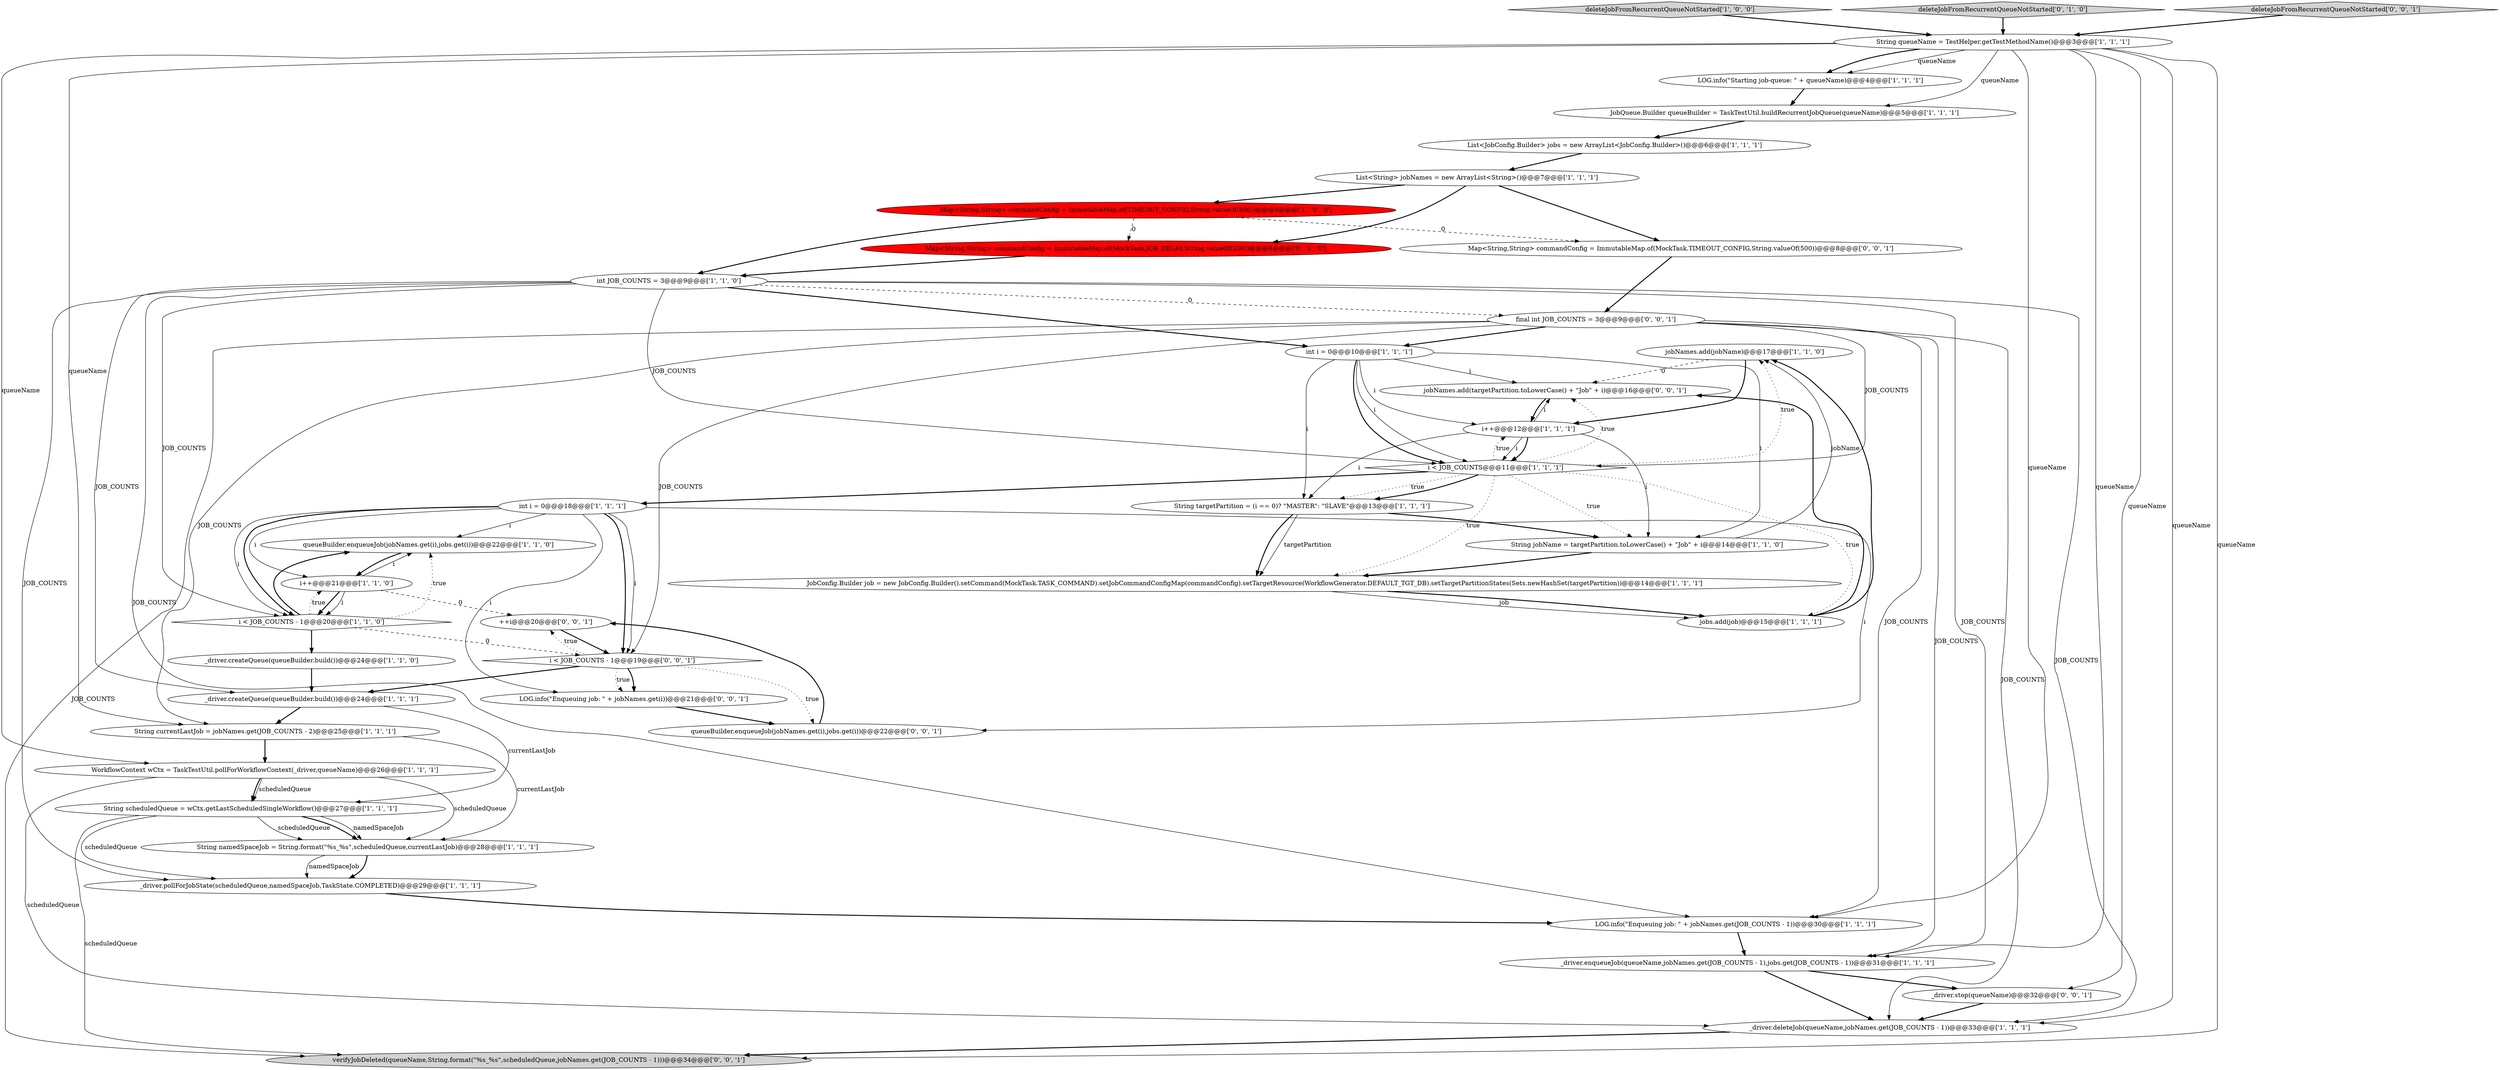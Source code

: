 digraph {
2 [style = filled, label = "jobNames.add(jobName)@@@17@@@['1', '1', '0']", fillcolor = white, shape = ellipse image = "AAA0AAABBB1BBB"];
11 [style = filled, label = "String queueName = TestHelper.getTestMethodName()@@@3@@@['1', '1', '1']", fillcolor = white, shape = ellipse image = "AAA0AAABBB1BBB"];
13 [style = filled, label = "String namedSpaceJob = String.format(\"%s_%s\",scheduledQueue,currentLastJob)@@@28@@@['1', '1', '1']", fillcolor = white, shape = ellipse image = "AAA0AAABBB1BBB"];
36 [style = filled, label = "jobNames.add(targetPartition.toLowerCase() + \"Job\" + i)@@@16@@@['0', '0', '1']", fillcolor = white, shape = ellipse image = "AAA0AAABBB3BBB"];
14 [style = filled, label = "LOG.info(\"Starting job-queue: \" + queueName)@@@4@@@['1', '1', '1']", fillcolor = white, shape = ellipse image = "AAA0AAABBB1BBB"];
37 [style = filled, label = "Map<String,String> commandConfig = ImmutableMap.of(MockTask.TIMEOUT_CONFIG,String.valueOf(500))@@@8@@@['0', '0', '1']", fillcolor = white, shape = ellipse image = "AAA0AAABBB3BBB"];
17 [style = filled, label = "Map<String,String> commandConfig = ImmutableMap.of(TIMEOUT_CONFIG,String.valueOf(500))@@@8@@@['1', '0', '0']", fillcolor = red, shape = ellipse image = "AAA1AAABBB1BBB"];
7 [style = filled, label = "i < JOB_COUNTS@@@11@@@['1', '1', '1']", fillcolor = white, shape = diamond image = "AAA0AAABBB1BBB"];
12 [style = filled, label = "String targetPartition = (i == 0)? \"MASTER\": \"SLAVE\"@@@13@@@['1', '1', '1']", fillcolor = white, shape = ellipse image = "AAA0AAABBB1BBB"];
8 [style = filled, label = "int i = 0@@@10@@@['1', '1', '1']", fillcolor = white, shape = ellipse image = "AAA0AAABBB1BBB"];
6 [style = filled, label = "queueBuilder.enqueueJob(jobNames.get(i),jobs.get(i))@@@22@@@['1', '1', '0']", fillcolor = white, shape = ellipse image = "AAA0AAABBB1BBB"];
29 [style = filled, label = "String currentLastJob = jobNames.get(JOB_COUNTS - 2)@@@25@@@['1', '1', '1']", fillcolor = white, shape = ellipse image = "AAA0AAABBB1BBB"];
34 [style = filled, label = "i < JOB_COUNTS - 1@@@19@@@['0', '0', '1']", fillcolor = white, shape = diamond image = "AAA0AAABBB3BBB"];
32 [style = filled, label = "queueBuilder.enqueueJob(jobNames.get(i),jobs.get(i))@@@22@@@['0', '0', '1']", fillcolor = white, shape = ellipse image = "AAA0AAABBB3BBB"];
27 [style = filled, label = "String jobName = targetPartition.toLowerCase() + \"Job\" + i@@@14@@@['1', '1', '0']", fillcolor = white, shape = ellipse image = "AAA0AAABBB1BBB"];
23 [style = filled, label = "deleteJobFromRecurrentQueueNotStarted['1', '0', '0']", fillcolor = lightgray, shape = diamond image = "AAA0AAABBB1BBB"];
24 [style = filled, label = "_driver.deleteJob(queueName,jobNames.get(JOB_COUNTS - 1))@@@33@@@['1', '1', '1']", fillcolor = white, shape = ellipse image = "AAA0AAABBB1BBB"];
22 [style = filled, label = "i++@@@12@@@['1', '1', '1']", fillcolor = white, shape = ellipse image = "AAA0AAABBB1BBB"];
1 [style = filled, label = "LOG.info(\"Enqueuing job: \" + jobNames.get(JOB_COUNTS - 1))@@@30@@@['1', '1', '1']", fillcolor = white, shape = ellipse image = "AAA0AAABBB1BBB"];
9 [style = filled, label = "WorkflowContext wCtx = TaskTestUtil.pollForWorkflowContext(_driver,queueName)@@@26@@@['1', '1', '1']", fillcolor = white, shape = ellipse image = "AAA0AAABBB1BBB"];
20 [style = filled, label = "int JOB_COUNTS = 3@@@9@@@['1', '1', '0']", fillcolor = white, shape = ellipse image = "AAA0AAABBB1BBB"];
18 [style = filled, label = "JobQueue.Builder queueBuilder = TaskTestUtil.buildRecurrentJobQueue(queueName)@@@5@@@['1', '1', '1']", fillcolor = white, shape = ellipse image = "AAA0AAABBB1BBB"];
38 [style = filled, label = "verifyJobDeleted(queueName,String.format(\"%s_%s\",scheduledQueue,jobNames.get(JOB_COUNTS - 1)))@@@34@@@['0', '0', '1']", fillcolor = lightgray, shape = ellipse image = "AAA0AAABBB3BBB"];
31 [style = filled, label = "Map<String,String> commandConfig = ImmutableMap.of(MockTask.JOB_DELAY,String.valueOf(200))@@@8@@@['0', '1', '0']", fillcolor = red, shape = ellipse image = "AAA1AAABBB2BBB"];
21 [style = filled, label = "i < JOB_COUNTS - 1@@@20@@@['1', '1', '0']", fillcolor = white, shape = diamond image = "AAA0AAABBB1BBB"];
10 [style = filled, label = "_driver.pollForJobState(scheduledQueue,namedSpaceJob,TaskState.COMPLETED)@@@29@@@['1', '1', '1']", fillcolor = white, shape = ellipse image = "AAA0AAABBB1BBB"];
33 [style = filled, label = "_driver.stop(queueName)@@@32@@@['0', '0', '1']", fillcolor = white, shape = ellipse image = "AAA0AAABBB3BBB"];
35 [style = filled, label = "++i@@@20@@@['0', '0', '1']", fillcolor = white, shape = ellipse image = "AAA0AAABBB3BBB"];
5 [style = filled, label = "List<String> jobNames = new ArrayList<String>()@@@7@@@['1', '1', '1']", fillcolor = white, shape = ellipse image = "AAA0AAABBB1BBB"];
0 [style = filled, label = "i++@@@21@@@['1', '1', '0']", fillcolor = white, shape = ellipse image = "AAA0AAABBB1BBB"];
41 [style = filled, label = "LOG.info(\"Enqueuing job: \" + jobNames.get(i))@@@21@@@['0', '0', '1']", fillcolor = white, shape = ellipse image = "AAA0AAABBB3BBB"];
4 [style = filled, label = "JobConfig.Builder job = new JobConfig.Builder().setCommand(MockTask.TASK_COMMAND).setJobCommandConfigMap(commandConfig).setTargetResource(WorkflowGenerator.DEFAULT_TGT_DB).setTargetPartitionStates(Sets.newHashSet(targetPartition))@@@14@@@['1', '1', '1']", fillcolor = white, shape = ellipse image = "AAA0AAABBB1BBB"];
16 [style = filled, label = "jobs.add(job)@@@15@@@['1', '1', '1']", fillcolor = white, shape = ellipse image = "AAA0AAABBB1BBB"];
30 [style = filled, label = "deleteJobFromRecurrentQueueNotStarted['0', '1', '0']", fillcolor = lightgray, shape = diamond image = "AAA0AAABBB2BBB"];
25 [style = filled, label = "String scheduledQueue = wCtx.getLastScheduledSingleWorkflow()@@@27@@@['1', '1', '1']", fillcolor = white, shape = ellipse image = "AAA0AAABBB1BBB"];
3 [style = filled, label = "List<JobConfig.Builder> jobs = new ArrayList<JobConfig.Builder>()@@@6@@@['1', '1', '1']", fillcolor = white, shape = ellipse image = "AAA0AAABBB1BBB"];
28 [style = filled, label = "int i = 0@@@18@@@['1', '1', '1']", fillcolor = white, shape = ellipse image = "AAA0AAABBB1BBB"];
19 [style = filled, label = "_driver.enqueueJob(queueName,jobNames.get(JOB_COUNTS - 1),jobs.get(JOB_COUNTS - 1))@@@31@@@['1', '1', '1']", fillcolor = white, shape = ellipse image = "AAA0AAABBB1BBB"];
26 [style = filled, label = "_driver.createQueue(queueBuilder.build())@@@24@@@['1', '1', '1']", fillcolor = white, shape = ellipse image = "AAA0AAABBB1BBB"];
15 [style = filled, label = "_driver.createQueue(queueBuilder.build())@@@24@@@['1', '1', '0']", fillcolor = white, shape = ellipse image = "AAA0AAABBB1BBB"];
40 [style = filled, label = "deleteJobFromRecurrentQueueNotStarted['0', '0', '1']", fillcolor = lightgray, shape = diamond image = "AAA0AAABBB3BBB"];
39 [style = filled, label = "final int JOB_COUNTS = 3@@@9@@@['0', '0', '1']", fillcolor = white, shape = ellipse image = "AAA0AAABBB3BBB"];
32->35 [style = bold, label=""];
18->3 [style = bold, label=""];
39->1 [style = solid, label="JOB_COUNTS"];
11->14 [style = bold, label=""];
7->36 [style = dotted, label="true"];
21->15 [style = bold, label=""];
28->6 [style = solid, label="i"];
22->36 [style = solid, label="i"];
25->38 [style = solid, label="scheduledQueue"];
19->24 [style = bold, label=""];
30->11 [style = bold, label=""];
3->5 [style = bold, label=""];
28->21 [style = bold, label=""];
40->11 [style = bold, label=""];
2->36 [style = dashed, label="0"];
34->26 [style = bold, label=""];
7->16 [style = dotted, label="true"];
7->27 [style = dotted, label="true"];
20->24 [style = solid, label="JOB_COUNTS"];
28->32 [style = solid, label="i"];
20->39 [style = dashed, label="0"];
31->20 [style = bold, label=""];
0->21 [style = solid, label="i"];
39->38 [style = solid, label="JOB_COUNTS"];
4->16 [style = bold, label=""];
5->37 [style = bold, label=""];
17->20 [style = bold, label=""];
28->0 [style = solid, label="i"];
41->32 [style = bold, label=""];
11->18 [style = solid, label="queueName"];
21->0 [style = dotted, label="true"];
20->10 [style = solid, label="JOB_COUNTS"];
39->7 [style = solid, label="JOB_COUNTS"];
8->36 [style = solid, label="i"];
39->8 [style = bold, label=""];
26->25 [style = solid, label="currentLastJob"];
8->27 [style = solid, label="i"];
24->38 [style = bold, label=""];
0->21 [style = bold, label=""];
9->13 [style = solid, label="scheduledQueue"];
5->17 [style = bold, label=""];
9->24 [style = solid, label="scheduledQueue"];
22->7 [style = bold, label=""];
22->27 [style = solid, label="i"];
7->12 [style = dotted, label="true"];
27->2 [style = solid, label="jobName"];
20->8 [style = bold, label=""];
20->1 [style = solid, label="JOB_COUNTS"];
39->19 [style = solid, label="JOB_COUNTS"];
14->18 [style = bold, label=""];
0->35 [style = dashed, label="0"];
20->7 [style = solid, label="JOB_COUNTS"];
1->19 [style = bold, label=""];
35->34 [style = bold, label=""];
10->1 [style = bold, label=""];
7->22 [style = dotted, label="true"];
8->7 [style = solid, label="i"];
0->6 [style = solid, label="i"];
21->6 [style = dotted, label="true"];
19->33 [style = bold, label=""];
29->13 [style = solid, label="currentLastJob"];
13->10 [style = bold, label=""];
7->2 [style = dotted, label="true"];
20->21 [style = solid, label="JOB_COUNTS"];
16->36 [style = bold, label=""];
21->34 [style = dashed, label="0"];
28->41 [style = solid, label="i"];
11->9 [style = solid, label="queueName"];
11->38 [style = solid, label="queueName"];
25->13 [style = solid, label="scheduledQueue"];
7->28 [style = bold, label=""];
34->35 [style = dotted, label="true"];
33->24 [style = bold, label=""];
23->11 [style = bold, label=""];
8->12 [style = solid, label="i"];
12->27 [style = bold, label=""];
11->29 [style = solid, label="queueName"];
37->39 [style = bold, label=""];
12->4 [style = solid, label="targetPartition"];
11->14 [style = solid, label="queueName"];
34->32 [style = dotted, label="true"];
20->19 [style = solid, label="JOB_COUNTS"];
28->34 [style = bold, label=""];
21->6 [style = bold, label=""];
22->12 [style = solid, label="i"];
7->12 [style = bold, label=""];
25->13 [style = bold, label=""];
26->29 [style = bold, label=""];
29->9 [style = bold, label=""];
9->25 [style = solid, label="scheduledQueue"];
8->22 [style = solid, label="i"];
25->10 [style = solid, label="scheduledQueue"];
6->0 [style = bold, label=""];
11->1 [style = solid, label="queueName"];
34->41 [style = bold, label=""];
16->2 [style = bold, label=""];
17->31 [style = dashed, label="0"];
11->19 [style = solid, label="queueName"];
4->16 [style = solid, label="job"];
8->7 [style = bold, label=""];
15->26 [style = bold, label=""];
28->34 [style = solid, label="i"];
27->4 [style = bold, label=""];
39->24 [style = solid, label="JOB_COUNTS"];
28->21 [style = solid, label="i"];
5->31 [style = bold, label=""];
12->4 [style = bold, label=""];
13->10 [style = solid, label="namedSpaceJob"];
34->41 [style = dotted, label="true"];
9->25 [style = bold, label=""];
39->34 [style = solid, label="JOB_COUNTS"];
20->26 [style = solid, label="JOB_COUNTS"];
7->4 [style = dotted, label="true"];
11->24 [style = solid, label="queueName"];
17->37 [style = dashed, label="0"];
22->7 [style = solid, label="i"];
25->13 [style = solid, label="namedSpaceJob"];
11->33 [style = solid, label="queueName"];
2->22 [style = bold, label=""];
39->29 [style = solid, label="JOB_COUNTS"];
36->22 [style = bold, label=""];
}

